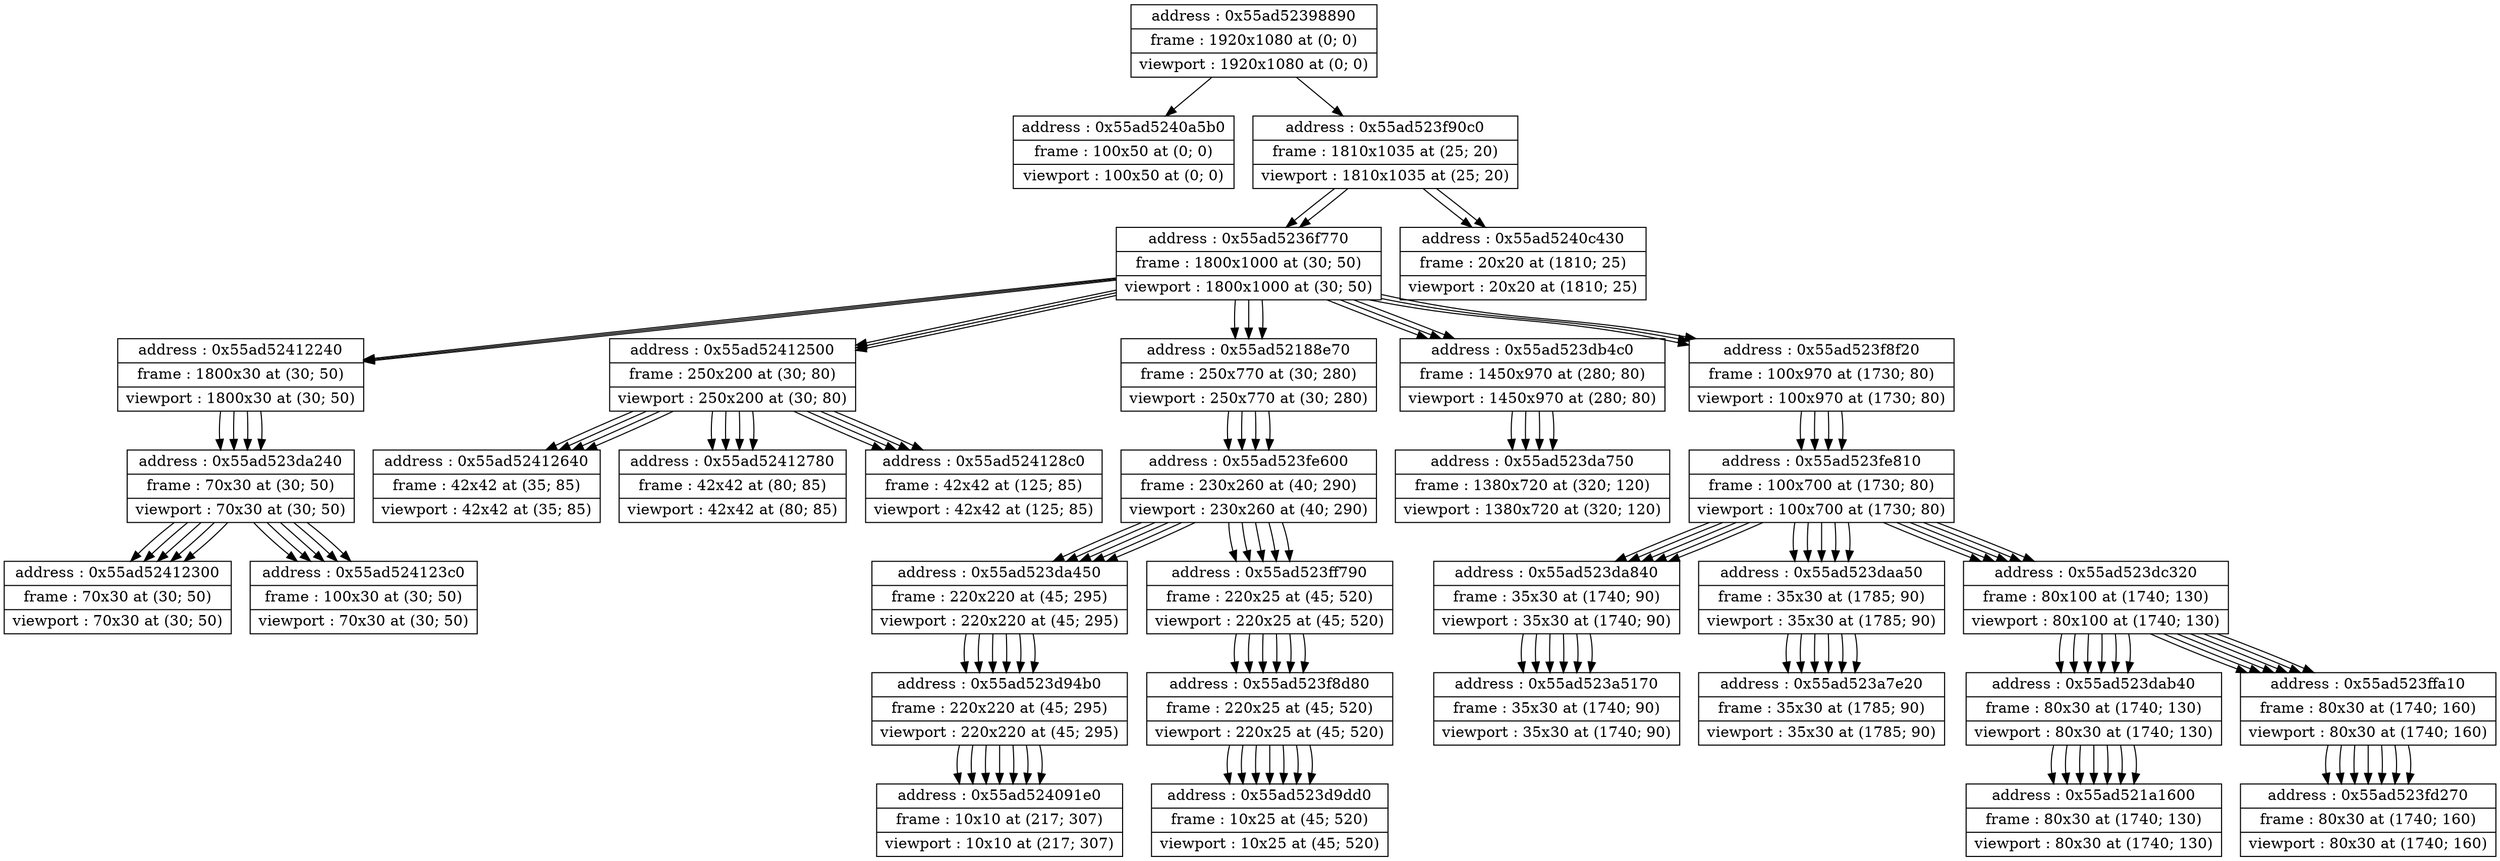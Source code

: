 digraph {
	node [shape=record]
	node0x55ad5240a5b0 [label = "{address : 0x55ad5240a5b0 |frame : 100x50 at (0; 0) |viewport : 100x50 at (0; 0)}"];

	node0x55ad523f90c0 [label = "{address : 0x55ad523f90c0 |frame : 1810x1035 at (25; 20) |viewport : 1810x1035 at (25; 20)}"];

	 node0x55ad523f90c0 -> node0x55ad5236f770 [color=black];
	node0x55ad5236f770 [label = "{address : 0x55ad5236f770 |frame : 1800x1000 at (30; 50) |viewport : 1800x1000 at (30; 50)}"];

	 node0x55ad5236f770 -> node0x55ad52412240 [color=black];
	node0x55ad52412240 [label = "{address : 0x55ad52412240 |frame : 1800x30 at (30; 50) |viewport : 1800x30 at (30; 50)}"];

	 node0x55ad52412240 -> node0x55ad523da240 [color=black];
	node0x55ad523da240 [label = "{address : 0x55ad523da240 |frame : 70x30 at (30; 50) |viewport : 70x30 at (30; 50)}"];

	 node0x55ad523da240 -> node0x55ad52412300 [color=black];
	node0x55ad52412300 [label = "{address : 0x55ad52412300 |frame : 70x30 at (30; 50) |viewport : 70x30 at (30; 50)}"];

	 node0x55ad523da240 -> node0x55ad524123c0 [color=black];
	node0x55ad524123c0 [label = "{address : 0x55ad524123c0 |frame : 100x30 at (30; 50) |viewport : 70x30 at (30; 50)}"];

	 node0x55ad5236f770 -> node0x55ad52412500 [color=black];
	node0x55ad52412500 [label = "{address : 0x55ad52412500 |frame : 250x200 at (30; 80) |viewport : 250x200 at (30; 80)}"];

	 node0x55ad52412500 -> node0x55ad52412640 [color=black];
	node0x55ad52412640 [label = "{address : 0x55ad52412640 |frame : 42x42 at (35; 85) |viewport : 42x42 at (35; 85)}"];

	 node0x55ad52412500 -> node0x55ad52412780 [color=black];
	node0x55ad52412780 [label = "{address : 0x55ad52412780 |frame : 42x42 at (80; 85) |viewport : 42x42 at (80; 85)}"];

	 node0x55ad52412500 -> node0x55ad524128c0 [color=black];
	node0x55ad524128c0 [label = "{address : 0x55ad524128c0 |frame : 42x42 at (125; 85) |viewport : 42x42 at (125; 85)}"];

	 node0x55ad5236f770 -> node0x55ad52188e70 [color=black];
	node0x55ad52188e70 [label = "{address : 0x55ad52188e70 |frame : 250x770 at (30; 280) |viewport : 250x770 at (30; 280)}"];

	 node0x55ad52188e70 -> node0x55ad523fe600 [color=black];
	node0x55ad523fe600 [label = "{address : 0x55ad523fe600 |frame : 230x260 at (40; 290) |viewport : 230x260 at (40; 290)}"];

	 node0x55ad523fe600 -> node0x55ad523da450 [color=black];
	node0x55ad523da450 [label = "{address : 0x55ad523da450 |frame : 220x220 at (45; 295) |viewport : 220x220 at (45; 295)}"];

	 node0x55ad523da450 -> node0x55ad523d94b0 [color=black];
	node0x55ad523d94b0 [label = "{address : 0x55ad523d94b0 |frame : 220x220 at (45; 295) |viewport : 220x220 at (45; 295)}"];

	 node0x55ad523d94b0 -> node0x55ad524091e0 [color=black];
	node0x55ad524091e0 [label = "{address : 0x55ad524091e0 |frame : 10x10 at (217; 307) |viewport : 10x10 at (217; 307)}"];

	 node0x55ad523fe600 -> node0x55ad523ff790 [color=black];
	node0x55ad523ff790 [label = "{address : 0x55ad523ff790 |frame : 220x25 at (45; 520) |viewport : 220x25 at (45; 520)}"];

	 node0x55ad523ff790 -> node0x55ad523f8d80 [color=black];
	node0x55ad523f8d80 [label = "{address : 0x55ad523f8d80 |frame : 220x25 at (45; 520) |viewport : 220x25 at (45; 520)}"];

	 node0x55ad523f8d80 -> node0x55ad523d9dd0 [color=black];
	node0x55ad523d9dd0 [label = "{address : 0x55ad523d9dd0 |frame : 10x25 at (45; 520) |viewport : 10x25 at (45; 520)}"];

	 node0x55ad5236f770 -> node0x55ad523db4c0 [color=black];
	node0x55ad523db4c0 [label = "{address : 0x55ad523db4c0 |frame : 1450x970 at (280; 80) |viewport : 1450x970 at (280; 80)}"];

	 node0x55ad523db4c0 -> node0x55ad523da750 [color=black];
	node0x55ad523da750 [label = "{address : 0x55ad523da750 |frame : 1380x720 at (320; 120) |viewport : 1380x720 at (320; 120)}"];

	 node0x55ad5236f770 -> node0x55ad523f8f20 [color=black];
	node0x55ad523f8f20 [label = "{address : 0x55ad523f8f20 |frame : 100x970 at (1730; 80) |viewport : 100x970 at (1730; 80)}"];

	 node0x55ad523f8f20 -> node0x55ad523fe810 [color=black];
	node0x55ad523fe810 [label = "{address : 0x55ad523fe810 |frame : 100x700 at (1730; 80) |viewport : 100x700 at (1730; 80)}"];

	 node0x55ad523fe810 -> node0x55ad523da840 [color=black];
	node0x55ad523da840 [label = "{address : 0x55ad523da840 |frame : 35x30 at (1740; 90) |viewport : 35x30 at (1740; 90)}"];

	 node0x55ad523da840 -> node0x55ad523a5170 [color=black];
	node0x55ad523a5170 [label = "{address : 0x55ad523a5170 |frame : 35x30 at (1740; 90) |viewport : 35x30 at (1740; 90)}"];

	 node0x55ad523fe810 -> node0x55ad523daa50 [color=black];
	node0x55ad523daa50 [label = "{address : 0x55ad523daa50 |frame : 35x30 at (1785; 90) |viewport : 35x30 at (1785; 90)}"];

	 node0x55ad523daa50 -> node0x55ad523a7e20 [color=black];
	node0x55ad523a7e20 [label = "{address : 0x55ad523a7e20 |frame : 35x30 at (1785; 90) |viewport : 35x30 at (1785; 90)}"];

	 node0x55ad523fe810 -> node0x55ad523dc320 [color=black];
	node0x55ad523dc320 [label = "{address : 0x55ad523dc320 |frame : 80x100 at (1740; 130) |viewport : 80x100 at (1740; 130)}"];

	 node0x55ad523dc320 -> node0x55ad523dab40 [color=black];
	node0x55ad523dab40 [label = "{address : 0x55ad523dab40 |frame : 80x30 at (1740; 130) |viewport : 80x30 at (1740; 130)}"];

	 node0x55ad523dab40 -> node0x55ad521a1600 [color=black];
	node0x55ad521a1600 [label = "{address : 0x55ad521a1600 |frame : 80x30 at (1740; 130) |viewport : 80x30 at (1740; 130)}"];

	 node0x55ad523dc320 -> node0x55ad523ffa10 [color=black];
	node0x55ad523ffa10 [label = "{address : 0x55ad523ffa10 |frame : 80x30 at (1740; 160) |viewport : 80x30 at (1740; 160)}"];

	 node0x55ad523ffa10 -> node0x55ad523fd270 [color=black];
	node0x55ad523fd270 [label = "{address : 0x55ad523fd270 |frame : 80x30 at (1740; 160) |viewport : 80x30 at (1740; 160)}"];

	 node0x55ad523f90c0 -> node0x55ad5240c430 [color=black];
	node0x55ad5240c430 [label = "{address : 0x55ad5240c430 |frame : 20x20 at (1810; 25) |viewport : 20x20 at (1810; 25)}"];

	node0x55ad5240c430 [label = "{address : 0x55ad5240c430 |frame : 20x20 at (1810; 25) |viewport : 20x20 at (1810; 25)}"];

	node0x55ad523d9dd0 [label = "{address : 0x55ad523d9dd0 |frame : 10x25 at (45; 520) |viewport : 10x25 at (45; 520)}"];

	node0x55ad52412640 [label = "{address : 0x55ad52412640 |frame : 42x42 at (35; 85) |viewport : 42x42 at (35; 85)}"];

	node0x55ad523da450 [label = "{address : 0x55ad523da450 |frame : 220x220 at (45; 295) |viewport : 220x220 at (45; 295)}"];

	 node0x55ad523da450 -> node0x55ad523d94b0 [color=black];
	node0x55ad523d94b0 [label = "{address : 0x55ad523d94b0 |frame : 220x220 at (45; 295) |viewport : 220x220 at (45; 295)}"];

	 node0x55ad523d94b0 -> node0x55ad524091e0 [color=black];
	node0x55ad524091e0 [label = "{address : 0x55ad524091e0 |frame : 10x10 at (217; 307) |viewport : 10x10 at (217; 307)}"];

	node0x55ad52188e70 [label = "{address : 0x55ad52188e70 |frame : 250x770 at (30; 280) |viewport : 250x770 at (30; 280)}"];

	 node0x55ad52188e70 -> node0x55ad523fe600 [color=black];
	node0x55ad523fe600 [label = "{address : 0x55ad523fe600 |frame : 230x260 at (40; 290) |viewport : 230x260 at (40; 290)}"];

	 node0x55ad523fe600 -> node0x55ad523da450 [color=black];
	node0x55ad523da450 [label = "{address : 0x55ad523da450 |frame : 220x220 at (45; 295) |viewport : 220x220 at (45; 295)}"];

	 node0x55ad523da450 -> node0x55ad523d94b0 [color=black];
	node0x55ad523d94b0 [label = "{address : 0x55ad523d94b0 |frame : 220x220 at (45; 295) |viewport : 220x220 at (45; 295)}"];

	 node0x55ad523d94b0 -> node0x55ad524091e0 [color=black];
	node0x55ad524091e0 [label = "{address : 0x55ad524091e0 |frame : 10x10 at (217; 307) |viewport : 10x10 at (217; 307)}"];

	 node0x55ad523fe600 -> node0x55ad523ff790 [color=black];
	node0x55ad523ff790 [label = "{address : 0x55ad523ff790 |frame : 220x25 at (45; 520) |viewport : 220x25 at (45; 520)}"];

	 node0x55ad523ff790 -> node0x55ad523f8d80 [color=black];
	node0x55ad523f8d80 [label = "{address : 0x55ad523f8d80 |frame : 220x25 at (45; 520) |viewport : 220x25 at (45; 520)}"];

	 node0x55ad523f8d80 -> node0x55ad523d9dd0 [color=black];
	node0x55ad523d9dd0 [label = "{address : 0x55ad523d9dd0 |frame : 10x25 at (45; 520) |viewport : 10x25 at (45; 520)}"];

	node0x55ad523d94b0 [label = "{address : 0x55ad523d94b0 |frame : 220x220 at (45; 295) |viewport : 220x220 at (45; 295)}"];

	 node0x55ad523d94b0 -> node0x55ad524091e0 [color=black];
	node0x55ad524091e0 [label = "{address : 0x55ad524091e0 |frame : 10x10 at (217; 307) |viewport : 10x10 at (217; 307)}"];

	node0x55ad52412500 [label = "{address : 0x55ad52412500 |frame : 250x200 at (30; 80) |viewport : 250x200 at (30; 80)}"];

	 node0x55ad52412500 -> node0x55ad52412640 [color=black];
	node0x55ad52412640 [label = "{address : 0x55ad52412640 |frame : 42x42 at (35; 85) |viewport : 42x42 at (35; 85)}"];

	 node0x55ad52412500 -> node0x55ad52412780 [color=black];
	node0x55ad52412780 [label = "{address : 0x55ad52412780 |frame : 42x42 at (80; 85) |viewport : 42x42 at (80; 85)}"];

	 node0x55ad52412500 -> node0x55ad524128c0 [color=black];
	node0x55ad524128c0 [label = "{address : 0x55ad524128c0 |frame : 42x42 at (125; 85) |viewport : 42x42 at (125; 85)}"];

	node0x55ad52398890 [label = "{address : 0x55ad52398890 |frame : 1920x1080 at (0; 0) |viewport : 1920x1080 at (0; 0)}"];

	 node0x55ad52398890 -> node0x55ad523f90c0 [color=black];
	node0x55ad523f90c0 [label = "{address : 0x55ad523f90c0 |frame : 1810x1035 at (25; 20) |viewport : 1810x1035 at (25; 20)}"];

	 node0x55ad523f90c0 -> node0x55ad5236f770 [color=black];
	node0x55ad5236f770 [label = "{address : 0x55ad5236f770 |frame : 1800x1000 at (30; 50) |viewport : 1800x1000 at (30; 50)}"];

	 node0x55ad5236f770 -> node0x55ad52412240 [color=black];
	node0x55ad52412240 [label = "{address : 0x55ad52412240 |frame : 1800x30 at (30; 50) |viewport : 1800x30 at (30; 50)}"];

	 node0x55ad52412240 -> node0x55ad523da240 [color=black];
	node0x55ad523da240 [label = "{address : 0x55ad523da240 |frame : 70x30 at (30; 50) |viewport : 70x30 at (30; 50)}"];

	 node0x55ad523da240 -> node0x55ad52412300 [color=black];
	node0x55ad52412300 [label = "{address : 0x55ad52412300 |frame : 70x30 at (30; 50) |viewport : 70x30 at (30; 50)}"];

	 node0x55ad523da240 -> node0x55ad524123c0 [color=black];
	node0x55ad524123c0 [label = "{address : 0x55ad524123c0 |frame : 100x30 at (30; 50) |viewport : 70x30 at (30; 50)}"];

	 node0x55ad5236f770 -> node0x55ad52412500 [color=black];
	node0x55ad52412500 [label = "{address : 0x55ad52412500 |frame : 250x200 at (30; 80) |viewport : 250x200 at (30; 80)}"];

	 node0x55ad52412500 -> node0x55ad52412640 [color=black];
	node0x55ad52412640 [label = "{address : 0x55ad52412640 |frame : 42x42 at (35; 85) |viewport : 42x42 at (35; 85)}"];

	 node0x55ad52412500 -> node0x55ad52412780 [color=black];
	node0x55ad52412780 [label = "{address : 0x55ad52412780 |frame : 42x42 at (80; 85) |viewport : 42x42 at (80; 85)}"];

	 node0x55ad52412500 -> node0x55ad524128c0 [color=black];
	node0x55ad524128c0 [label = "{address : 0x55ad524128c0 |frame : 42x42 at (125; 85) |viewport : 42x42 at (125; 85)}"];

	 node0x55ad5236f770 -> node0x55ad52188e70 [color=black];
	node0x55ad52188e70 [label = "{address : 0x55ad52188e70 |frame : 250x770 at (30; 280) |viewport : 250x770 at (30; 280)}"];

	 node0x55ad52188e70 -> node0x55ad523fe600 [color=black];
	node0x55ad523fe600 [label = "{address : 0x55ad523fe600 |frame : 230x260 at (40; 290) |viewport : 230x260 at (40; 290)}"];

	 node0x55ad523fe600 -> node0x55ad523da450 [color=black];
	node0x55ad523da450 [label = "{address : 0x55ad523da450 |frame : 220x220 at (45; 295) |viewport : 220x220 at (45; 295)}"];

	 node0x55ad523da450 -> node0x55ad523d94b0 [color=black];
	node0x55ad523d94b0 [label = "{address : 0x55ad523d94b0 |frame : 220x220 at (45; 295) |viewport : 220x220 at (45; 295)}"];

	 node0x55ad523d94b0 -> node0x55ad524091e0 [color=black];
	node0x55ad524091e0 [label = "{address : 0x55ad524091e0 |frame : 10x10 at (217; 307) |viewport : 10x10 at (217; 307)}"];

	 node0x55ad523fe600 -> node0x55ad523ff790 [color=black];
	node0x55ad523ff790 [label = "{address : 0x55ad523ff790 |frame : 220x25 at (45; 520) |viewport : 220x25 at (45; 520)}"];

	 node0x55ad523ff790 -> node0x55ad523f8d80 [color=black];
	node0x55ad523f8d80 [label = "{address : 0x55ad523f8d80 |frame : 220x25 at (45; 520) |viewport : 220x25 at (45; 520)}"];

	 node0x55ad523f8d80 -> node0x55ad523d9dd0 [color=black];
	node0x55ad523d9dd0 [label = "{address : 0x55ad523d9dd0 |frame : 10x25 at (45; 520) |viewport : 10x25 at (45; 520)}"];

	 node0x55ad5236f770 -> node0x55ad523db4c0 [color=black];
	node0x55ad523db4c0 [label = "{address : 0x55ad523db4c0 |frame : 1450x970 at (280; 80) |viewport : 1450x970 at (280; 80)}"];

	 node0x55ad523db4c0 -> node0x55ad523da750 [color=black];
	node0x55ad523da750 [label = "{address : 0x55ad523da750 |frame : 1380x720 at (320; 120) |viewport : 1380x720 at (320; 120)}"];

	 node0x55ad5236f770 -> node0x55ad523f8f20 [color=black];
	node0x55ad523f8f20 [label = "{address : 0x55ad523f8f20 |frame : 100x970 at (1730; 80) |viewport : 100x970 at (1730; 80)}"];

	 node0x55ad523f8f20 -> node0x55ad523fe810 [color=black];
	node0x55ad523fe810 [label = "{address : 0x55ad523fe810 |frame : 100x700 at (1730; 80) |viewport : 100x700 at (1730; 80)}"];

	 node0x55ad523fe810 -> node0x55ad523da840 [color=black];
	node0x55ad523da840 [label = "{address : 0x55ad523da840 |frame : 35x30 at (1740; 90) |viewport : 35x30 at (1740; 90)}"];

	 node0x55ad523da840 -> node0x55ad523a5170 [color=black];
	node0x55ad523a5170 [label = "{address : 0x55ad523a5170 |frame : 35x30 at (1740; 90) |viewport : 35x30 at (1740; 90)}"];

	 node0x55ad523fe810 -> node0x55ad523daa50 [color=black];
	node0x55ad523daa50 [label = "{address : 0x55ad523daa50 |frame : 35x30 at (1785; 90) |viewport : 35x30 at (1785; 90)}"];

	 node0x55ad523daa50 -> node0x55ad523a7e20 [color=black];
	node0x55ad523a7e20 [label = "{address : 0x55ad523a7e20 |frame : 35x30 at (1785; 90) |viewport : 35x30 at (1785; 90)}"];

	 node0x55ad523fe810 -> node0x55ad523dc320 [color=black];
	node0x55ad523dc320 [label = "{address : 0x55ad523dc320 |frame : 80x100 at (1740; 130) |viewport : 80x100 at (1740; 130)}"];

	 node0x55ad523dc320 -> node0x55ad523dab40 [color=black];
	node0x55ad523dab40 [label = "{address : 0x55ad523dab40 |frame : 80x30 at (1740; 130) |viewport : 80x30 at (1740; 130)}"];

	 node0x55ad523dab40 -> node0x55ad521a1600 [color=black];
	node0x55ad521a1600 [label = "{address : 0x55ad521a1600 |frame : 80x30 at (1740; 130) |viewport : 80x30 at (1740; 130)}"];

	 node0x55ad523dc320 -> node0x55ad523ffa10 [color=black];
	node0x55ad523ffa10 [label = "{address : 0x55ad523ffa10 |frame : 80x30 at (1740; 160) |viewport : 80x30 at (1740; 160)}"];

	 node0x55ad523ffa10 -> node0x55ad523fd270 [color=black];
	node0x55ad523fd270 [label = "{address : 0x55ad523fd270 |frame : 80x30 at (1740; 160) |viewport : 80x30 at (1740; 160)}"];

	 node0x55ad523f90c0 -> node0x55ad5240c430 [color=black];
	node0x55ad5240c430 [label = "{address : 0x55ad5240c430 |frame : 20x20 at (1810; 25) |viewport : 20x20 at (1810; 25)}"];

	 node0x55ad52398890 -> node0x55ad5240a5b0 [color=black];
	node0x55ad5240a5b0 [label = "{address : 0x55ad5240a5b0 |frame : 100x50 at (0; 0) |viewport : 100x50 at (0; 0)}"];

	node0x55ad52412780 [label = "{address : 0x55ad52412780 |frame : 42x42 at (80; 85) |viewport : 42x42 at (80; 85)}"];

	node0x55ad524128c0 [label = "{address : 0x55ad524128c0 |frame : 42x42 at (125; 85) |viewport : 42x42 at (125; 85)}"];

	node0x55ad523f8f20 [label = "{address : 0x55ad523f8f20 |frame : 100x970 at (1730; 80) |viewport : 100x970 at (1730; 80)}"];

	 node0x55ad523f8f20 -> node0x55ad523fe810 [color=black];
	node0x55ad523fe810 [label = "{address : 0x55ad523fe810 |frame : 100x700 at (1730; 80) |viewport : 100x700 at (1730; 80)}"];

	 node0x55ad523fe810 -> node0x55ad523da840 [color=black];
	node0x55ad523da840 [label = "{address : 0x55ad523da840 |frame : 35x30 at (1740; 90) |viewport : 35x30 at (1740; 90)}"];

	 node0x55ad523da840 -> node0x55ad523a5170 [color=black];
	node0x55ad523a5170 [label = "{address : 0x55ad523a5170 |frame : 35x30 at (1740; 90) |viewport : 35x30 at (1740; 90)}"];

	 node0x55ad523fe810 -> node0x55ad523daa50 [color=black];
	node0x55ad523daa50 [label = "{address : 0x55ad523daa50 |frame : 35x30 at (1785; 90) |viewport : 35x30 at (1785; 90)}"];

	 node0x55ad523daa50 -> node0x55ad523a7e20 [color=black];
	node0x55ad523a7e20 [label = "{address : 0x55ad523a7e20 |frame : 35x30 at (1785; 90) |viewport : 35x30 at (1785; 90)}"];

	 node0x55ad523fe810 -> node0x55ad523dc320 [color=black];
	node0x55ad523dc320 [label = "{address : 0x55ad523dc320 |frame : 80x100 at (1740; 130) |viewport : 80x100 at (1740; 130)}"];

	 node0x55ad523dc320 -> node0x55ad523dab40 [color=black];
	node0x55ad523dab40 [label = "{address : 0x55ad523dab40 |frame : 80x30 at (1740; 130) |viewport : 80x30 at (1740; 130)}"];

	 node0x55ad523dab40 -> node0x55ad521a1600 [color=black];
	node0x55ad521a1600 [label = "{address : 0x55ad521a1600 |frame : 80x30 at (1740; 130) |viewport : 80x30 at (1740; 130)}"];

	 node0x55ad523dc320 -> node0x55ad523ffa10 [color=black];
	node0x55ad523ffa10 [label = "{address : 0x55ad523ffa10 |frame : 80x30 at (1740; 160) |viewport : 80x30 at (1740; 160)}"];

	 node0x55ad523ffa10 -> node0x55ad523fd270 [color=black];
	node0x55ad523fd270 [label = "{address : 0x55ad523fd270 |frame : 80x30 at (1740; 160) |viewport : 80x30 at (1740; 160)}"];

	node0x55ad523ffa10 [label = "{address : 0x55ad523ffa10 |frame : 80x30 at (1740; 160) |viewport : 80x30 at (1740; 160)}"];

	 node0x55ad523ffa10 -> node0x55ad523fd270 [color=black];
	node0x55ad523fd270 [label = "{address : 0x55ad523fd270 |frame : 80x30 at (1740; 160) |viewport : 80x30 at (1740; 160)}"];

	node0x55ad523ff790 [label = "{address : 0x55ad523ff790 |frame : 220x25 at (45; 520) |viewport : 220x25 at (45; 520)}"];

	 node0x55ad523ff790 -> node0x55ad523f8d80 [color=black];
	node0x55ad523f8d80 [label = "{address : 0x55ad523f8d80 |frame : 220x25 at (45; 520) |viewport : 220x25 at (45; 520)}"];

	 node0x55ad523f8d80 -> node0x55ad523d9dd0 [color=black];
	node0x55ad523d9dd0 [label = "{address : 0x55ad523d9dd0 |frame : 10x25 at (45; 520) |viewport : 10x25 at (45; 520)}"];

	node0x55ad52412240 [label = "{address : 0x55ad52412240 |frame : 1800x30 at (30; 50) |viewport : 1800x30 at (30; 50)}"];

	 node0x55ad52412240 -> node0x55ad523da240 [color=black];
	node0x55ad523da240 [label = "{address : 0x55ad523da240 |frame : 70x30 at (30; 50) |viewport : 70x30 at (30; 50)}"];

	 node0x55ad523da240 -> node0x55ad52412300 [color=black];
	node0x55ad52412300 [label = "{address : 0x55ad52412300 |frame : 70x30 at (30; 50) |viewport : 70x30 at (30; 50)}"];

	 node0x55ad523da240 -> node0x55ad524123c0 [color=black];
	node0x55ad524123c0 [label = "{address : 0x55ad524123c0 |frame : 100x30 at (30; 50) |viewport : 70x30 at (30; 50)}"];

	node0x55ad523a7e20 [label = "{address : 0x55ad523a7e20 |frame : 35x30 at (1785; 90) |viewport : 35x30 at (1785; 90)}"];

	node0x55ad524123c0 [label = "{address : 0x55ad524123c0 |frame : 100x30 at (30; 50) |viewport : 70x30 at (30; 50)}"];

	node0x55ad5236f770 [label = "{address : 0x55ad5236f770 |frame : 1800x1000 at (30; 50) |viewport : 1800x1000 at (30; 50)}"];

	 node0x55ad5236f770 -> node0x55ad52412240 [color=black];
	node0x55ad52412240 [label = "{address : 0x55ad52412240 |frame : 1800x30 at (30; 50) |viewport : 1800x30 at (30; 50)}"];

	 node0x55ad52412240 -> node0x55ad523da240 [color=black];
	node0x55ad523da240 [label = "{address : 0x55ad523da240 |frame : 70x30 at (30; 50) |viewport : 70x30 at (30; 50)}"];

	 node0x55ad523da240 -> node0x55ad52412300 [color=black];
	node0x55ad52412300 [label = "{address : 0x55ad52412300 |frame : 70x30 at (30; 50) |viewport : 70x30 at (30; 50)}"];

	 node0x55ad523da240 -> node0x55ad524123c0 [color=black];
	node0x55ad524123c0 [label = "{address : 0x55ad524123c0 |frame : 100x30 at (30; 50) |viewport : 70x30 at (30; 50)}"];

	 node0x55ad5236f770 -> node0x55ad52412500 [color=black];
	node0x55ad52412500 [label = "{address : 0x55ad52412500 |frame : 250x200 at (30; 80) |viewport : 250x200 at (30; 80)}"];

	 node0x55ad52412500 -> node0x55ad52412640 [color=black];
	node0x55ad52412640 [label = "{address : 0x55ad52412640 |frame : 42x42 at (35; 85) |viewport : 42x42 at (35; 85)}"];

	 node0x55ad52412500 -> node0x55ad52412780 [color=black];
	node0x55ad52412780 [label = "{address : 0x55ad52412780 |frame : 42x42 at (80; 85) |viewport : 42x42 at (80; 85)}"];

	 node0x55ad52412500 -> node0x55ad524128c0 [color=black];
	node0x55ad524128c0 [label = "{address : 0x55ad524128c0 |frame : 42x42 at (125; 85) |viewport : 42x42 at (125; 85)}"];

	 node0x55ad5236f770 -> node0x55ad52188e70 [color=black];
	node0x55ad52188e70 [label = "{address : 0x55ad52188e70 |frame : 250x770 at (30; 280) |viewport : 250x770 at (30; 280)}"];

	 node0x55ad52188e70 -> node0x55ad523fe600 [color=black];
	node0x55ad523fe600 [label = "{address : 0x55ad523fe600 |frame : 230x260 at (40; 290) |viewport : 230x260 at (40; 290)}"];

	 node0x55ad523fe600 -> node0x55ad523da450 [color=black];
	node0x55ad523da450 [label = "{address : 0x55ad523da450 |frame : 220x220 at (45; 295) |viewport : 220x220 at (45; 295)}"];

	 node0x55ad523da450 -> node0x55ad523d94b0 [color=black];
	node0x55ad523d94b0 [label = "{address : 0x55ad523d94b0 |frame : 220x220 at (45; 295) |viewport : 220x220 at (45; 295)}"];

	 node0x55ad523d94b0 -> node0x55ad524091e0 [color=black];
	node0x55ad524091e0 [label = "{address : 0x55ad524091e0 |frame : 10x10 at (217; 307) |viewport : 10x10 at (217; 307)}"];

	 node0x55ad523fe600 -> node0x55ad523ff790 [color=black];
	node0x55ad523ff790 [label = "{address : 0x55ad523ff790 |frame : 220x25 at (45; 520) |viewport : 220x25 at (45; 520)}"];

	 node0x55ad523ff790 -> node0x55ad523f8d80 [color=black];
	node0x55ad523f8d80 [label = "{address : 0x55ad523f8d80 |frame : 220x25 at (45; 520) |viewport : 220x25 at (45; 520)}"];

	 node0x55ad523f8d80 -> node0x55ad523d9dd0 [color=black];
	node0x55ad523d9dd0 [label = "{address : 0x55ad523d9dd0 |frame : 10x25 at (45; 520) |viewport : 10x25 at (45; 520)}"];

	 node0x55ad5236f770 -> node0x55ad523db4c0 [color=black];
	node0x55ad523db4c0 [label = "{address : 0x55ad523db4c0 |frame : 1450x970 at (280; 80) |viewport : 1450x970 at (280; 80)}"];

	 node0x55ad523db4c0 -> node0x55ad523da750 [color=black];
	node0x55ad523da750 [label = "{address : 0x55ad523da750 |frame : 1380x720 at (320; 120) |viewport : 1380x720 at (320; 120)}"];

	 node0x55ad5236f770 -> node0x55ad523f8f20 [color=black];
	node0x55ad523f8f20 [label = "{address : 0x55ad523f8f20 |frame : 100x970 at (1730; 80) |viewport : 100x970 at (1730; 80)}"];

	 node0x55ad523f8f20 -> node0x55ad523fe810 [color=black];
	node0x55ad523fe810 [label = "{address : 0x55ad523fe810 |frame : 100x700 at (1730; 80) |viewport : 100x700 at (1730; 80)}"];

	 node0x55ad523fe810 -> node0x55ad523da840 [color=black];
	node0x55ad523da840 [label = "{address : 0x55ad523da840 |frame : 35x30 at (1740; 90) |viewport : 35x30 at (1740; 90)}"];

	 node0x55ad523da840 -> node0x55ad523a5170 [color=black];
	node0x55ad523a5170 [label = "{address : 0x55ad523a5170 |frame : 35x30 at (1740; 90) |viewport : 35x30 at (1740; 90)}"];

	 node0x55ad523fe810 -> node0x55ad523daa50 [color=black];
	node0x55ad523daa50 [label = "{address : 0x55ad523daa50 |frame : 35x30 at (1785; 90) |viewport : 35x30 at (1785; 90)}"];

	 node0x55ad523daa50 -> node0x55ad523a7e20 [color=black];
	node0x55ad523a7e20 [label = "{address : 0x55ad523a7e20 |frame : 35x30 at (1785; 90) |viewport : 35x30 at (1785; 90)}"];

	 node0x55ad523fe810 -> node0x55ad523dc320 [color=black];
	node0x55ad523dc320 [label = "{address : 0x55ad523dc320 |frame : 80x100 at (1740; 130) |viewport : 80x100 at (1740; 130)}"];

	 node0x55ad523dc320 -> node0x55ad523dab40 [color=black];
	node0x55ad523dab40 [label = "{address : 0x55ad523dab40 |frame : 80x30 at (1740; 130) |viewport : 80x30 at (1740; 130)}"];

	 node0x55ad523dab40 -> node0x55ad521a1600 [color=black];
	node0x55ad521a1600 [label = "{address : 0x55ad521a1600 |frame : 80x30 at (1740; 130) |viewport : 80x30 at (1740; 130)}"];

	 node0x55ad523dc320 -> node0x55ad523ffa10 [color=black];
	node0x55ad523ffa10 [label = "{address : 0x55ad523ffa10 |frame : 80x30 at (1740; 160) |viewport : 80x30 at (1740; 160)}"];

	 node0x55ad523ffa10 -> node0x55ad523fd270 [color=black];
	node0x55ad523fd270 [label = "{address : 0x55ad523fd270 |frame : 80x30 at (1740; 160) |viewport : 80x30 at (1740; 160)}"];

	node0x55ad521a1600 [label = "{address : 0x55ad521a1600 |frame : 80x30 at (1740; 130) |viewport : 80x30 at (1740; 130)}"];

	node0x55ad523da240 [label = "{address : 0x55ad523da240 |frame : 70x30 at (30; 50) |viewport : 70x30 at (30; 50)}"];

	 node0x55ad523da240 -> node0x55ad52412300 [color=black];
	node0x55ad52412300 [label = "{address : 0x55ad52412300 |frame : 70x30 at (30; 50) |viewport : 70x30 at (30; 50)}"];

	 node0x55ad523da240 -> node0x55ad524123c0 [color=black];
	node0x55ad524123c0 [label = "{address : 0x55ad524123c0 |frame : 100x30 at (30; 50) |viewport : 70x30 at (30; 50)}"];

	node0x55ad523fe810 [label = "{address : 0x55ad523fe810 |frame : 100x700 at (1730; 80) |viewport : 100x700 at (1730; 80)}"];

	 node0x55ad523fe810 -> node0x55ad523da840 [color=black];
	node0x55ad523da840 [label = "{address : 0x55ad523da840 |frame : 35x30 at (1740; 90) |viewport : 35x30 at (1740; 90)}"];

	 node0x55ad523da840 -> node0x55ad523a5170 [color=black];
	node0x55ad523a5170 [label = "{address : 0x55ad523a5170 |frame : 35x30 at (1740; 90) |viewport : 35x30 at (1740; 90)}"];

	 node0x55ad523fe810 -> node0x55ad523daa50 [color=black];
	node0x55ad523daa50 [label = "{address : 0x55ad523daa50 |frame : 35x30 at (1785; 90) |viewport : 35x30 at (1785; 90)}"];

	 node0x55ad523daa50 -> node0x55ad523a7e20 [color=black];
	node0x55ad523a7e20 [label = "{address : 0x55ad523a7e20 |frame : 35x30 at (1785; 90) |viewport : 35x30 at (1785; 90)}"];

	 node0x55ad523fe810 -> node0x55ad523dc320 [color=black];
	node0x55ad523dc320 [label = "{address : 0x55ad523dc320 |frame : 80x100 at (1740; 130) |viewport : 80x100 at (1740; 130)}"];

	 node0x55ad523dc320 -> node0x55ad523dab40 [color=black];
	node0x55ad523dab40 [label = "{address : 0x55ad523dab40 |frame : 80x30 at (1740; 130) |viewport : 80x30 at (1740; 130)}"];

	 node0x55ad523dab40 -> node0x55ad521a1600 [color=black];
	node0x55ad521a1600 [label = "{address : 0x55ad521a1600 |frame : 80x30 at (1740; 130) |viewport : 80x30 at (1740; 130)}"];

	 node0x55ad523dc320 -> node0x55ad523ffa10 [color=black];
	node0x55ad523ffa10 [label = "{address : 0x55ad523ffa10 |frame : 80x30 at (1740; 160) |viewport : 80x30 at (1740; 160)}"];

	 node0x55ad523ffa10 -> node0x55ad523fd270 [color=black];
	node0x55ad523fd270 [label = "{address : 0x55ad523fd270 |frame : 80x30 at (1740; 160) |viewport : 80x30 at (1740; 160)}"];

	node0x55ad524091e0 [label = "{address : 0x55ad524091e0 |frame : 10x10 at (217; 307) |viewport : 10x10 at (217; 307)}"];

	node0x55ad523a5170 [label = "{address : 0x55ad523a5170 |frame : 35x30 at (1740; 90) |viewport : 35x30 at (1740; 90)}"];

	node0x55ad523fe600 [label = "{address : 0x55ad523fe600 |frame : 230x260 at (40; 290) |viewport : 230x260 at (40; 290)}"];

	 node0x55ad523fe600 -> node0x55ad523da450 [color=black];
	node0x55ad523da450 [label = "{address : 0x55ad523da450 |frame : 220x220 at (45; 295) |viewport : 220x220 at (45; 295)}"];

	 node0x55ad523da450 -> node0x55ad523d94b0 [color=black];
	node0x55ad523d94b0 [label = "{address : 0x55ad523d94b0 |frame : 220x220 at (45; 295) |viewport : 220x220 at (45; 295)}"];

	 node0x55ad523d94b0 -> node0x55ad524091e0 [color=black];
	node0x55ad524091e0 [label = "{address : 0x55ad524091e0 |frame : 10x10 at (217; 307) |viewport : 10x10 at (217; 307)}"];

	 node0x55ad523fe600 -> node0x55ad523ff790 [color=black];
	node0x55ad523ff790 [label = "{address : 0x55ad523ff790 |frame : 220x25 at (45; 520) |viewport : 220x25 at (45; 520)}"];

	 node0x55ad523ff790 -> node0x55ad523f8d80 [color=black];
	node0x55ad523f8d80 [label = "{address : 0x55ad523f8d80 |frame : 220x25 at (45; 520) |viewport : 220x25 at (45; 520)}"];

	 node0x55ad523f8d80 -> node0x55ad523d9dd0 [color=black];
	node0x55ad523d9dd0 [label = "{address : 0x55ad523d9dd0 |frame : 10x25 at (45; 520) |viewport : 10x25 at (45; 520)}"];

	node0x55ad523f8d80 [label = "{address : 0x55ad523f8d80 |frame : 220x25 at (45; 520) |viewport : 220x25 at (45; 520)}"];

	 node0x55ad523f8d80 -> node0x55ad523d9dd0 [color=black];
	node0x55ad523d9dd0 [label = "{address : 0x55ad523d9dd0 |frame : 10x25 at (45; 520) |viewport : 10x25 at (45; 520)}"];

	node0x55ad523da750 [label = "{address : 0x55ad523da750 |frame : 1380x720 at (320; 120) |viewport : 1380x720 at (320; 120)}"];

	node0x55ad523db4c0 [label = "{address : 0x55ad523db4c0 |frame : 1450x970 at (280; 80) |viewport : 1450x970 at (280; 80)}"];

	 node0x55ad523db4c0 -> node0x55ad523da750 [color=black];
	node0x55ad523da750 [label = "{address : 0x55ad523da750 |frame : 1380x720 at (320; 120) |viewport : 1380x720 at (320; 120)}"];

	node0x55ad523da840 [label = "{address : 0x55ad523da840 |frame : 35x30 at (1740; 90) |viewport : 35x30 at (1740; 90)}"];

	 node0x55ad523da840 -> node0x55ad523a5170 [color=black];
	node0x55ad523a5170 [label = "{address : 0x55ad523a5170 |frame : 35x30 at (1740; 90) |viewport : 35x30 at (1740; 90)}"];

	node0x55ad52412300 [label = "{address : 0x55ad52412300 |frame : 70x30 at (30; 50) |viewport : 70x30 at (30; 50)}"];

	node0x55ad523daa50 [label = "{address : 0x55ad523daa50 |frame : 35x30 at (1785; 90) |viewport : 35x30 at (1785; 90)}"];

	 node0x55ad523daa50 -> node0x55ad523a7e20 [color=black];
	node0x55ad523a7e20 [label = "{address : 0x55ad523a7e20 |frame : 35x30 at (1785; 90) |viewport : 35x30 at (1785; 90)}"];

	node0x55ad523dab40 [label = "{address : 0x55ad523dab40 |frame : 80x30 at (1740; 130) |viewport : 80x30 at (1740; 130)}"];

	 node0x55ad523dab40 -> node0x55ad521a1600 [color=black];
	node0x55ad521a1600 [label = "{address : 0x55ad521a1600 |frame : 80x30 at (1740; 130) |viewport : 80x30 at (1740; 130)}"];

	node0x55ad523dc320 [label = "{address : 0x55ad523dc320 |frame : 80x100 at (1740; 130) |viewport : 80x100 at (1740; 130)}"];

	 node0x55ad523dc320 -> node0x55ad523dab40 [color=black];
	node0x55ad523dab40 [label = "{address : 0x55ad523dab40 |frame : 80x30 at (1740; 130) |viewport : 80x30 at (1740; 130)}"];

	 node0x55ad523dab40 -> node0x55ad521a1600 [color=black];
	node0x55ad521a1600 [label = "{address : 0x55ad521a1600 |frame : 80x30 at (1740; 130) |viewport : 80x30 at (1740; 130)}"];

	 node0x55ad523dc320 -> node0x55ad523ffa10 [color=black];
	node0x55ad523ffa10 [label = "{address : 0x55ad523ffa10 |frame : 80x30 at (1740; 160) |viewport : 80x30 at (1740; 160)}"];

	 node0x55ad523ffa10 -> node0x55ad523fd270 [color=black];
	node0x55ad523fd270 [label = "{address : 0x55ad523fd270 |frame : 80x30 at (1740; 160) |viewport : 80x30 at (1740; 160)}"];

	node0x55ad523fd270 [label = "{address : 0x55ad523fd270 |frame : 80x30 at (1740; 160) |viewport : 80x30 at (1740; 160)}"];

}
